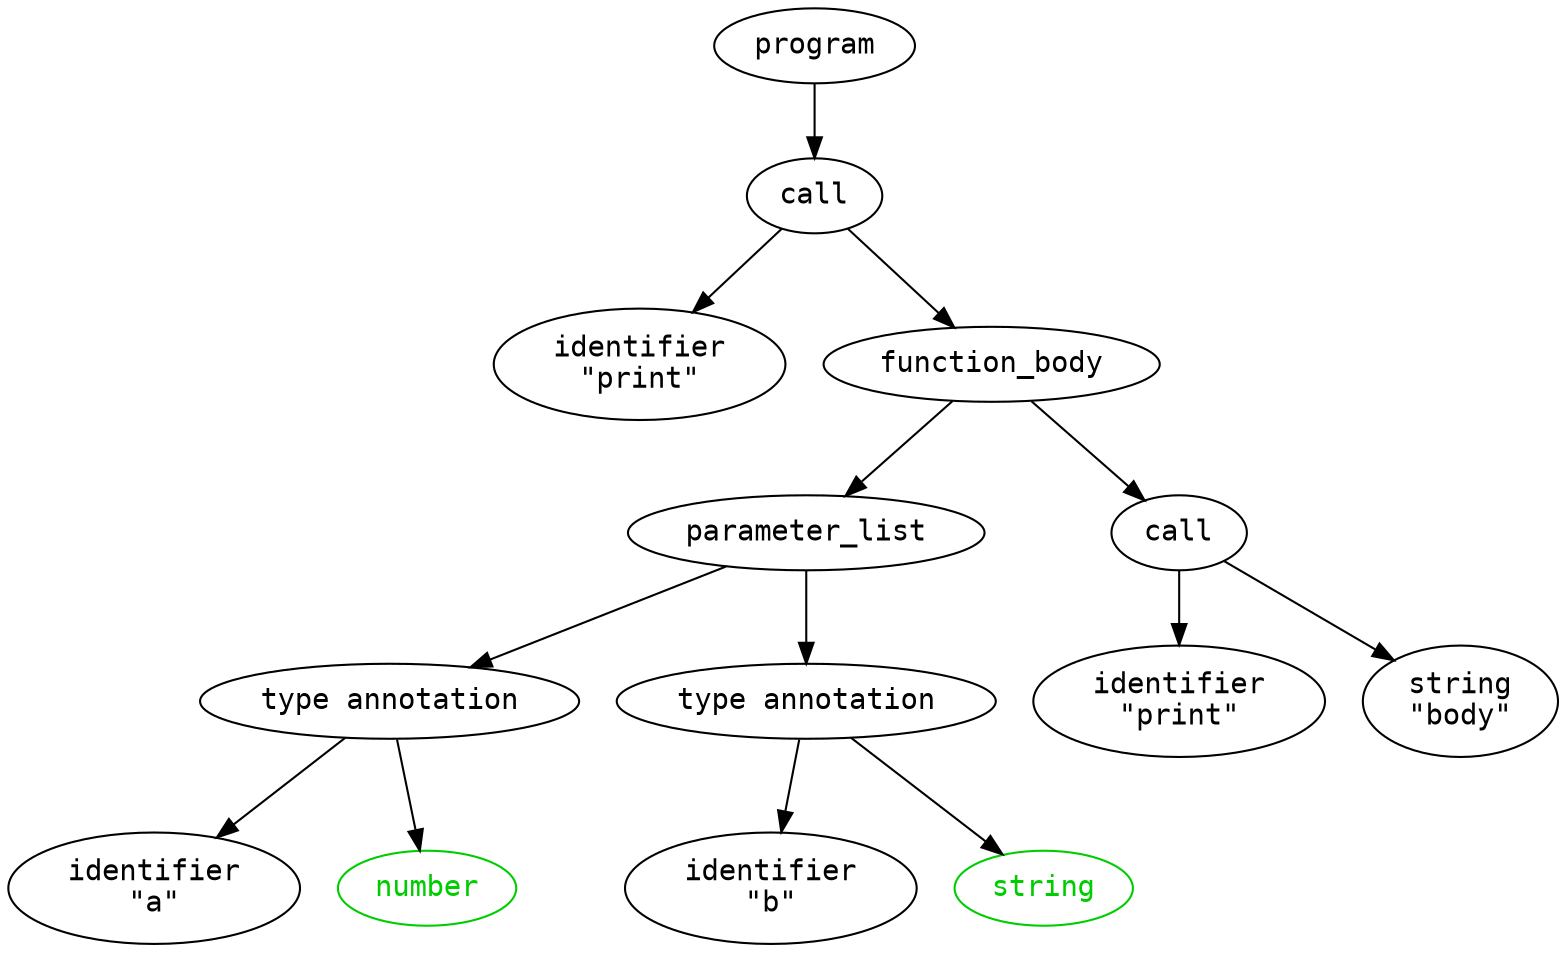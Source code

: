 digraph G
{
	node[fontname=Monospace]
	n0[label="program"]
	n1[label="call"]
	n0->n1
	n2[label="identifier\n\"print\""]
	n1->n2
	n3[label="function_body"]
	n1->n3
	n4[label="parameter_list"]
	n3->n4
	n5[label="type annotation"]
	n4->n5
	n6[label="identifier\n\"a\""]
	n5->n6
	n7[label="number"]
	n7[color=green3]
	n7[fontcolor=green3]
	n5->n7
	n8[label="type annotation"]
	n4->n8
	n9[label="identifier\n\"b\""]
	n8->n9
	n10[label="string"]
	n10[color=green3]
	n10[fontcolor=green3]
	n8->n10
	n12[label="call"]
	n3->n12
	n13[label="identifier\n\"print\""]
	n12->n13
	n14[label="string\n\"body\""]
	n12->n14
}
